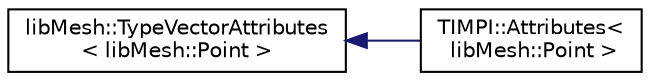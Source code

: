 digraph "类继承关系图"
{
 // INTERACTIVE_SVG=YES
  edge [fontname="Helvetica",fontsize="10",labelfontname="Helvetica",labelfontsize="10"];
  node [fontname="Helvetica",fontsize="10",shape=record];
  rankdir="LR";
  Node1 [label="libMesh::TypeVectorAttributes\l\< libMesh::Point \>",height=0.2,width=0.4,color="black", fillcolor="white", style="filled",URL="$structlibMesh_1_1TypeVectorAttributes.html"];
  Node1 -> Node2 [dir="back",color="midnightblue",fontsize="10",style="solid",fontname="Helvetica"];
  Node2 [label="TIMPI::Attributes\<\l libMesh::Point \>",height=0.2,width=0.4,color="black", fillcolor="white", style="filled",URL="$classTIMPI_1_1Attributes_3_01libMesh_1_1Point_01_4.html"];
}
